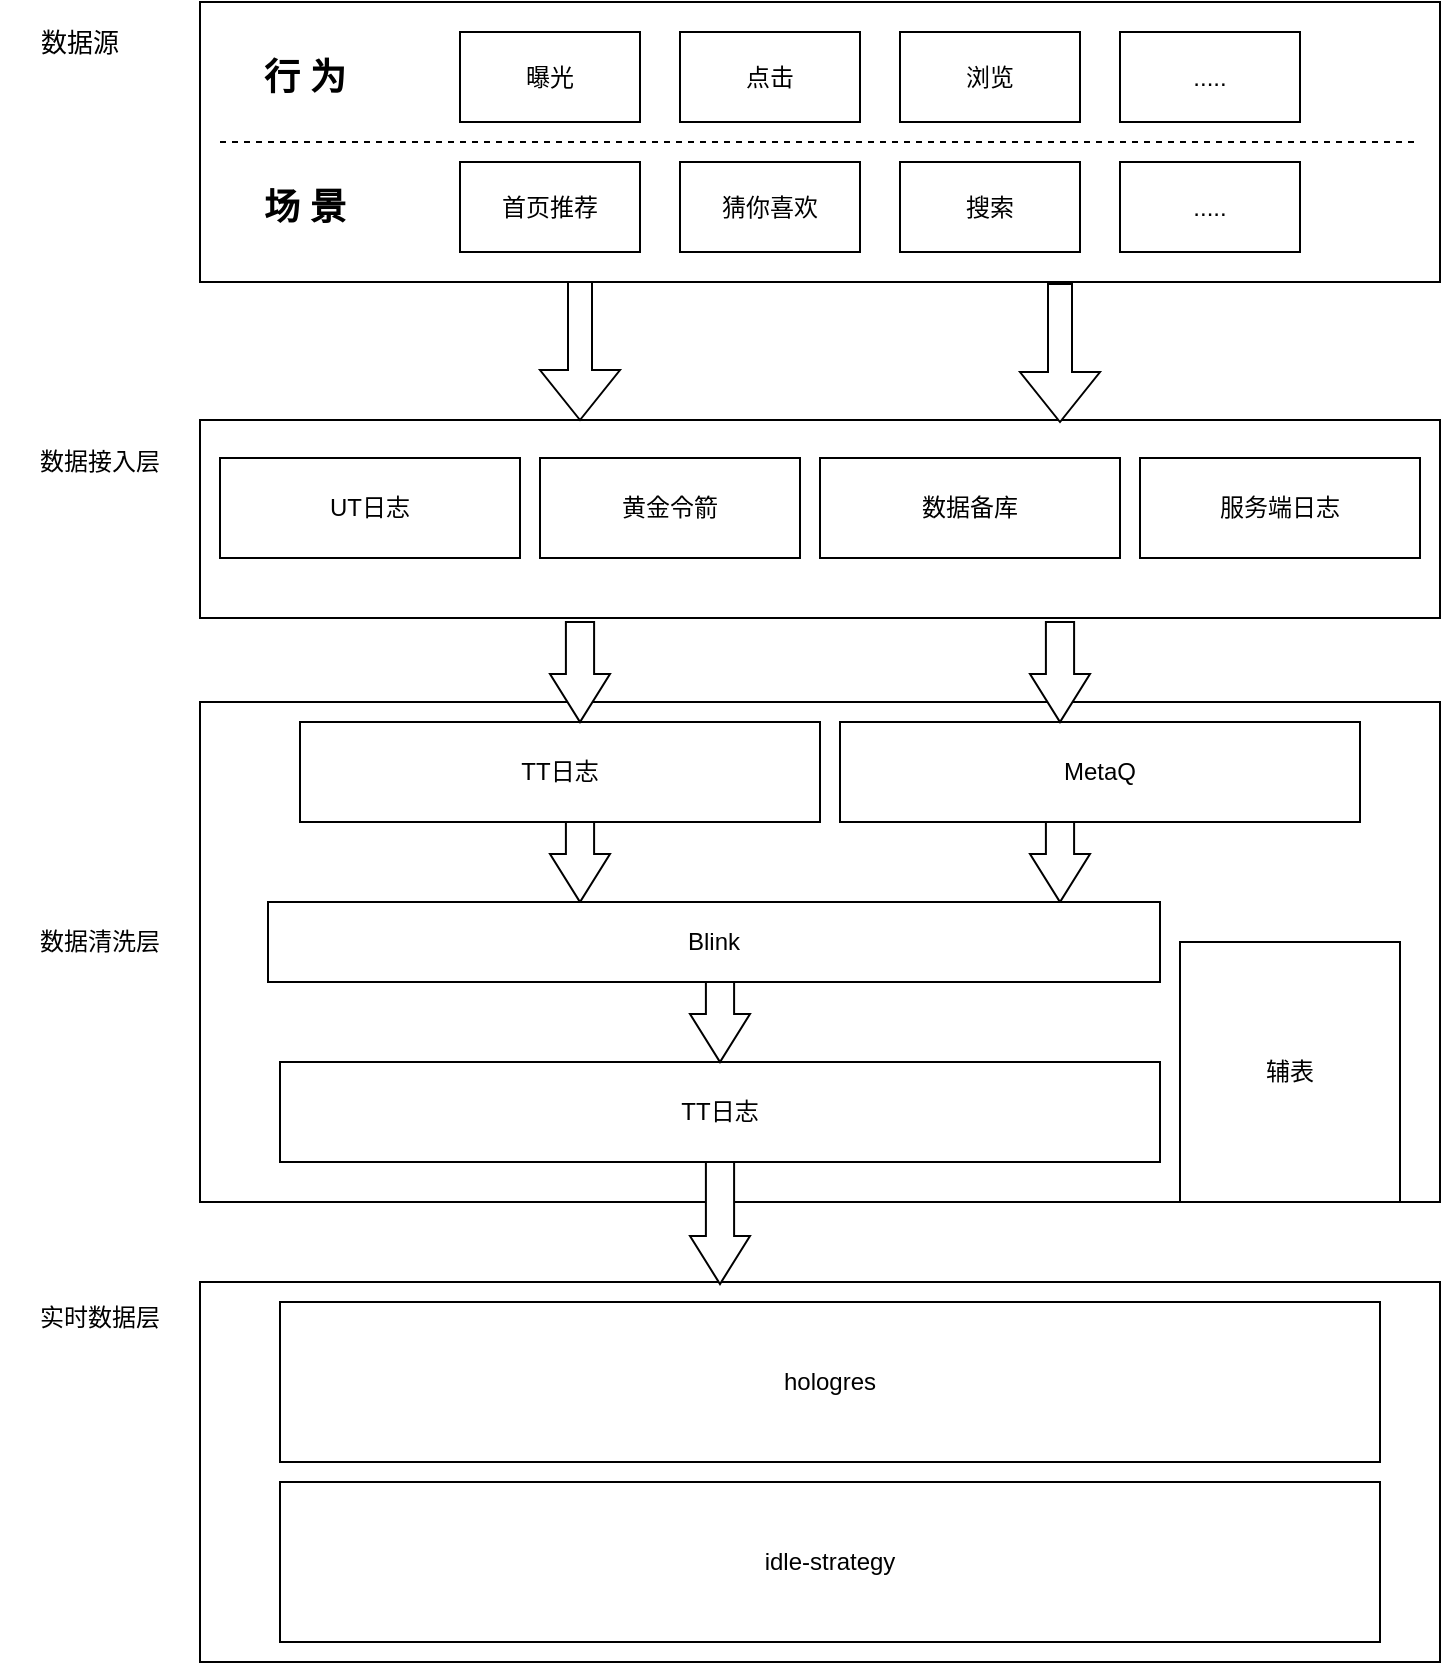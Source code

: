 <mxfile version="14.4.2" type="github">
  <diagram id="zrNYxfTNKG2aWoxfnzqP" name="Page-1">
    <mxGraphModel dx="1298" dy="742" grid="1" gridSize="10" guides="1" tooltips="1" connect="1" arrows="1" fold="1" page="1" pageScale="1" pageWidth="827" pageHeight="1169" math="0" shadow="0">
      <root>
        <mxCell id="0" />
        <mxCell id="1" parent="0" />
        <mxCell id="YqIz4m2kfG05YHZkA2tR-30" value="" style="whiteSpace=wrap;html=1;arcSize=5;" vertex="1" parent="1">
          <mxGeometry x="120" y="570" width="620" height="140" as="geometry" />
        </mxCell>
        <mxCell id="YqIz4m2kfG05YHZkA2tR-7" value="" style="whiteSpace=wrap;html=1;arcSize=4;" vertex="1" parent="1">
          <mxGeometry x="120" y="1210" width="620" height="190" as="geometry" />
        </mxCell>
        <mxCell id="YqIz4m2kfG05YHZkA2tR-9" value="" style="whiteSpace=wrap;html=1;arcSize=5;" vertex="1" parent="1">
          <mxGeometry x="120" y="779" width="620" height="99" as="geometry" />
        </mxCell>
        <mxCell id="YqIz4m2kfG05YHZkA2tR-17" value="" style="whiteSpace=wrap;html=1;arcSize=4;" vertex="1" parent="1">
          <mxGeometry x="120" y="920" width="620" height="250" as="geometry" />
        </mxCell>
        <mxCell id="YqIz4m2kfG05YHZkA2tR-25" value="曝光" style="shape=ext;double=0;whiteSpace=wrap;html=1;shadow=0;strokeWidth=1;" vertex="1" parent="1">
          <mxGeometry x="250" y="585" width="90" height="45" as="geometry" />
        </mxCell>
        <mxCell id="YqIz4m2kfG05YHZkA2tR-27" value="点击" style="shape=ext;double=0;whiteSpace=wrap;html=1;shadow=0;strokeWidth=1;" vertex="1" parent="1">
          <mxGeometry x="360" y="585" width="90" height="45" as="geometry" />
        </mxCell>
        <mxCell id="YqIz4m2kfG05YHZkA2tR-28" value="浏览" style="shape=ext;double=0;whiteSpace=wrap;html=1;shadow=0;strokeWidth=1;" vertex="1" parent="1">
          <mxGeometry x="470" y="585" width="90" height="45" as="geometry" />
        </mxCell>
        <mxCell id="YqIz4m2kfG05YHZkA2tR-29" value="....." style="shape=ext;double=0;whiteSpace=wrap;html=1;shadow=0;strokeWidth=1;" vertex="1" parent="1">
          <mxGeometry x="580" y="585" width="90" height="45" as="geometry" />
        </mxCell>
        <mxCell id="YqIz4m2kfG05YHZkA2tR-35" value="" style="endArrow=none;dashed=1;html=1;entryX=1;entryY=0.5;entryDx=0;entryDy=0;exitX=0;exitY=0.5;exitDx=0;exitDy=0;" edge="1" parent="1">
          <mxGeometry width="50" height="50" relative="1" as="geometry">
            <mxPoint x="130" y="640" as="sourcePoint" />
            <mxPoint x="730" y="640" as="targetPoint" />
          </mxGeometry>
        </mxCell>
        <mxCell id="YqIz4m2kfG05YHZkA2tR-36" value="....." style="shape=ext;double=0;whiteSpace=wrap;html=1;shadow=0;strokeWidth=1;" vertex="1" parent="1">
          <mxGeometry x="580" y="650" width="90" height="45" as="geometry" />
        </mxCell>
        <mxCell id="YqIz4m2kfG05YHZkA2tR-37" value="首页推荐" style="shape=ext;double=0;whiteSpace=wrap;html=1;shadow=0;strokeWidth=1;" vertex="1" parent="1">
          <mxGeometry x="250" y="650" width="90" height="45" as="geometry" />
        </mxCell>
        <mxCell id="YqIz4m2kfG05YHZkA2tR-38" value="猜你喜欢" style="shape=ext;double=0;whiteSpace=wrap;html=1;shadow=0;strokeWidth=1;" vertex="1" parent="1">
          <mxGeometry x="360" y="650" width="90" height="45" as="geometry" />
        </mxCell>
        <mxCell id="YqIz4m2kfG05YHZkA2tR-39" value="搜索" style="shape=ext;double=0;whiteSpace=wrap;html=1;shadow=0;strokeWidth=1;" vertex="1" parent="1">
          <mxGeometry x="470" y="650" width="90" height="45" as="geometry" />
        </mxCell>
        <mxCell id="YqIz4m2kfG05YHZkA2tR-45" value="&lt;h2&gt;行 为&lt;/h2&gt;" style="text;html=1;align=center;verticalAlign=middle;whiteSpace=wrap;shadow=0;imageAspect=1;" vertex="1" parent="1">
          <mxGeometry x="145" y="598" width="55" height="20" as="geometry" />
        </mxCell>
        <mxCell id="YqIz4m2kfG05YHZkA2tR-46" value="&lt;h2&gt;场 景&lt;/h2&gt;" style="text;html=1;align=center;verticalAlign=middle;whiteSpace=wrap;shadow=0;" vertex="1" parent="1">
          <mxGeometry x="145" y="662.5" width="55" height="20" as="geometry" />
        </mxCell>
        <mxCell id="YqIz4m2kfG05YHZkA2tR-51" value="&lt;h2 style=&quot;font-size: 13px&quot;&gt;&lt;span style=&quot;font-weight: normal&quot;&gt;数据源&lt;/span&gt;&lt;/h2&gt;" style="text;html=1;align=center;verticalAlign=middle;whiteSpace=wrap;imageAspect=1;fontSize=12;arcSize=5;" vertex="1" parent="1">
          <mxGeometry x="20" y="570" width="80" height="40" as="geometry" />
        </mxCell>
        <mxCell id="YqIz4m2kfG05YHZkA2tR-52" value="数据接入层" style="text;html=1;align=center;verticalAlign=middle;whiteSpace=wrap;imageAspect=1;fontSize=12;arcSize=5;" vertex="1" parent="1">
          <mxGeometry x="30" y="780" width="80" height="40" as="geometry" />
        </mxCell>
        <mxCell id="YqIz4m2kfG05YHZkA2tR-54" value="" style="html=1;shadow=0;dashed=0;align=center;verticalAlign=middle;shape=mxgraph.arrows2.arrow;dy=0.7;dx=25;direction=south;notch=0;strokeWidth=1;" vertex="1" parent="1">
          <mxGeometry x="530" y="711" width="40" height="69" as="geometry" />
        </mxCell>
        <mxCell id="YqIz4m2kfG05YHZkA2tR-56" value="TT日志" style="whiteSpace=wrap;html=1;arcSize=5;" vertex="1" parent="1">
          <mxGeometry x="170" y="930" width="260" height="50" as="geometry" />
        </mxCell>
        <mxCell id="YqIz4m2kfG05YHZkA2tR-57" value="MetaQ" style="whiteSpace=wrap;html=1;arcSize=5;" vertex="1" parent="1">
          <mxGeometry x="440" y="930" width="260" height="50" as="geometry" />
        </mxCell>
        <mxCell id="YqIz4m2kfG05YHZkA2tR-58" value="UT日志" style="whiteSpace=wrap;html=1;arcSize=5;" vertex="1" parent="1">
          <mxGeometry x="130" y="798" width="150" height="50" as="geometry" />
        </mxCell>
        <mxCell id="YqIz4m2kfG05YHZkA2tR-59" value="黄金令箭" style="whiteSpace=wrap;html=1;arcSize=5;" vertex="1" parent="1">
          <mxGeometry x="290" y="798" width="130" height="50" as="geometry" />
        </mxCell>
        <mxCell id="YqIz4m2kfG05YHZkA2tR-60" value="数据备库" style="whiteSpace=wrap;html=1;arcSize=5;" vertex="1" parent="1">
          <mxGeometry x="430" y="798" width="150" height="50" as="geometry" />
        </mxCell>
        <mxCell id="YqIz4m2kfG05YHZkA2tR-61" value="服务端日志" style="whiteSpace=wrap;html=1;arcSize=5;" vertex="1" parent="1">
          <mxGeometry x="590" y="798" width="140" height="50" as="geometry" />
        </mxCell>
        <mxCell id="YqIz4m2kfG05YHZkA2tR-62" value="" style="html=1;shadow=0;dashed=0;align=center;verticalAlign=middle;shape=mxgraph.arrows2.arrow;dy=0.53;dx=24;direction=south;notch=0;strokeWidth=1;" vertex="1" parent="1">
          <mxGeometry x="295" y="880" width="30" height="50" as="geometry" />
        </mxCell>
        <mxCell id="YqIz4m2kfG05YHZkA2tR-63" value="" style="html=1;shadow=0;dashed=0;align=center;verticalAlign=middle;shape=mxgraph.arrows2.arrow;dy=0.53;dx=24;direction=south;notch=0;strokeWidth=1;" vertex="1" parent="1">
          <mxGeometry x="535" y="880" width="30" height="50" as="geometry" />
        </mxCell>
        <mxCell id="YqIz4m2kfG05YHZkA2tR-64" value="" style="html=1;shadow=0;dashed=0;align=center;verticalAlign=middle;shape=mxgraph.arrows2.arrow;dy=0.53;dx=24;direction=south;notch=0;strokeWidth=1;" vertex="1" parent="1">
          <mxGeometry x="295" y="980" width="30" height="40" as="geometry" />
        </mxCell>
        <mxCell id="YqIz4m2kfG05YHZkA2tR-65" value="" style="html=1;shadow=0;dashed=0;align=center;verticalAlign=middle;shape=mxgraph.arrows2.arrow;dy=0.53;dx=24;direction=south;notch=0;strokeWidth=1;" vertex="1" parent="1">
          <mxGeometry x="535" y="980" width="30" height="40" as="geometry" />
        </mxCell>
        <mxCell id="YqIz4m2kfG05YHZkA2tR-66" value="数据清洗层" style="text;html=1;align=center;verticalAlign=middle;whiteSpace=wrap;imageAspect=1;fontSize=12;arcSize=5;" vertex="1" parent="1">
          <mxGeometry x="30" y="1020" width="80" height="40" as="geometry" />
        </mxCell>
        <mxCell id="YqIz4m2kfG05YHZkA2tR-67" value="Blink" style="whiteSpace=wrap;html=1;arcSize=5;" vertex="1" parent="1">
          <mxGeometry x="154" y="1020" width="446" height="40" as="geometry" />
        </mxCell>
        <mxCell id="YqIz4m2kfG05YHZkA2tR-68" value="辅表" style="whiteSpace=wrap;html=1;arcSize=5;" vertex="1" parent="1">
          <mxGeometry x="610" y="1040" width="110" height="130" as="geometry" />
        </mxCell>
        <mxCell id="YqIz4m2kfG05YHZkA2tR-69" value="TT日志" style="whiteSpace=wrap;html=1;arcSize=5;" vertex="1" parent="1">
          <mxGeometry x="160" y="1100" width="440" height="50" as="geometry" />
        </mxCell>
        <mxCell id="YqIz4m2kfG05YHZkA2tR-70" value="" style="html=1;shadow=0;dashed=0;align=center;verticalAlign=middle;shape=mxgraph.arrows2.arrow;dy=0.53;dx=24;direction=south;notch=0;strokeWidth=1;" vertex="1" parent="1">
          <mxGeometry x="365" y="1060" width="30" height="40" as="geometry" />
        </mxCell>
        <mxCell id="YqIz4m2kfG05YHZkA2tR-71" value="实时数据层" style="text;html=1;align=center;verticalAlign=middle;whiteSpace=wrap;imageAspect=1;fontSize=12;arcSize=5;" vertex="1" parent="1">
          <mxGeometry x="30" y="1207.5" width="80" height="40" as="geometry" />
        </mxCell>
        <mxCell id="YqIz4m2kfG05YHZkA2tR-72" value="hologres" style="whiteSpace=wrap;html=1;arcSize=5;" vertex="1" parent="1">
          <mxGeometry x="160" y="1220" width="550" height="80" as="geometry" />
        </mxCell>
        <mxCell id="YqIz4m2kfG05YHZkA2tR-73" value="" style="html=1;shadow=0;dashed=0;align=center;verticalAlign=middle;shape=mxgraph.arrows2.arrow;dy=0.53;dx=24;direction=south;notch=0;strokeWidth=1;" vertex="1" parent="1">
          <mxGeometry x="365" y="1150" width="30" height="61" as="geometry" />
        </mxCell>
        <mxCell id="YqIz4m2kfG05YHZkA2tR-75" value="idle-strategy" style="whiteSpace=wrap;html=1;arcSize=5;" vertex="1" parent="1">
          <mxGeometry x="160" y="1310" width="550" height="80" as="geometry" />
        </mxCell>
        <mxCell id="YqIz4m2kfG05YHZkA2tR-77" value="" style="html=1;shadow=0;dashed=0;align=center;verticalAlign=middle;shape=mxgraph.arrows2.arrow;dy=0.7;dx=25;direction=south;notch=0;strokeWidth=1;" vertex="1" parent="1">
          <mxGeometry x="290" y="710" width="40" height="69" as="geometry" />
        </mxCell>
      </root>
    </mxGraphModel>
  </diagram>
</mxfile>
